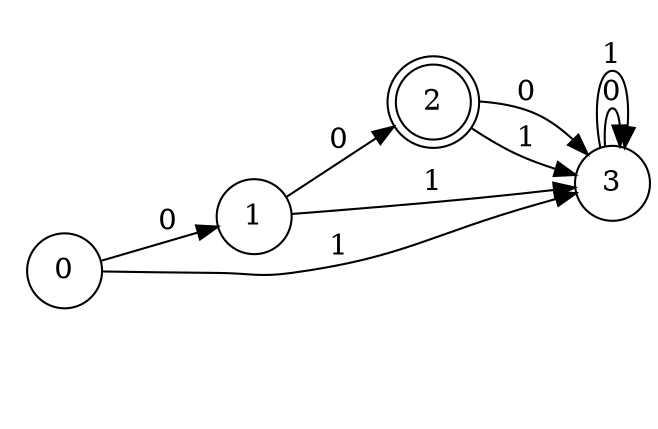digraph  {
__start0 [label="" shape="none"];

rankdir=LR;
size="8,5";

s0 [style="filled", color="black", fillcolor="white" shape="circle", label="0"];
s1 [style="filled", color="black", fillcolor="white" shape="circle", label="1"];
s2 [style="rounded,filled", color="black", fillcolor="white" shape="doublecircle", label="2"];
s3 [style="filled", color="black", fillcolor="white" shape="circle", label="3"];
s0 -> s1 [label="0"];
s0 -> s3 [label="1"];
s1 -> s2 [label="0"];
s1 -> s3 [label="1"];
s2 -> s3 [label="0"];
s2 -> s3 [label="1"];
s3 -> s3 [label="0"];
s3 -> s3 [label="1"];

}